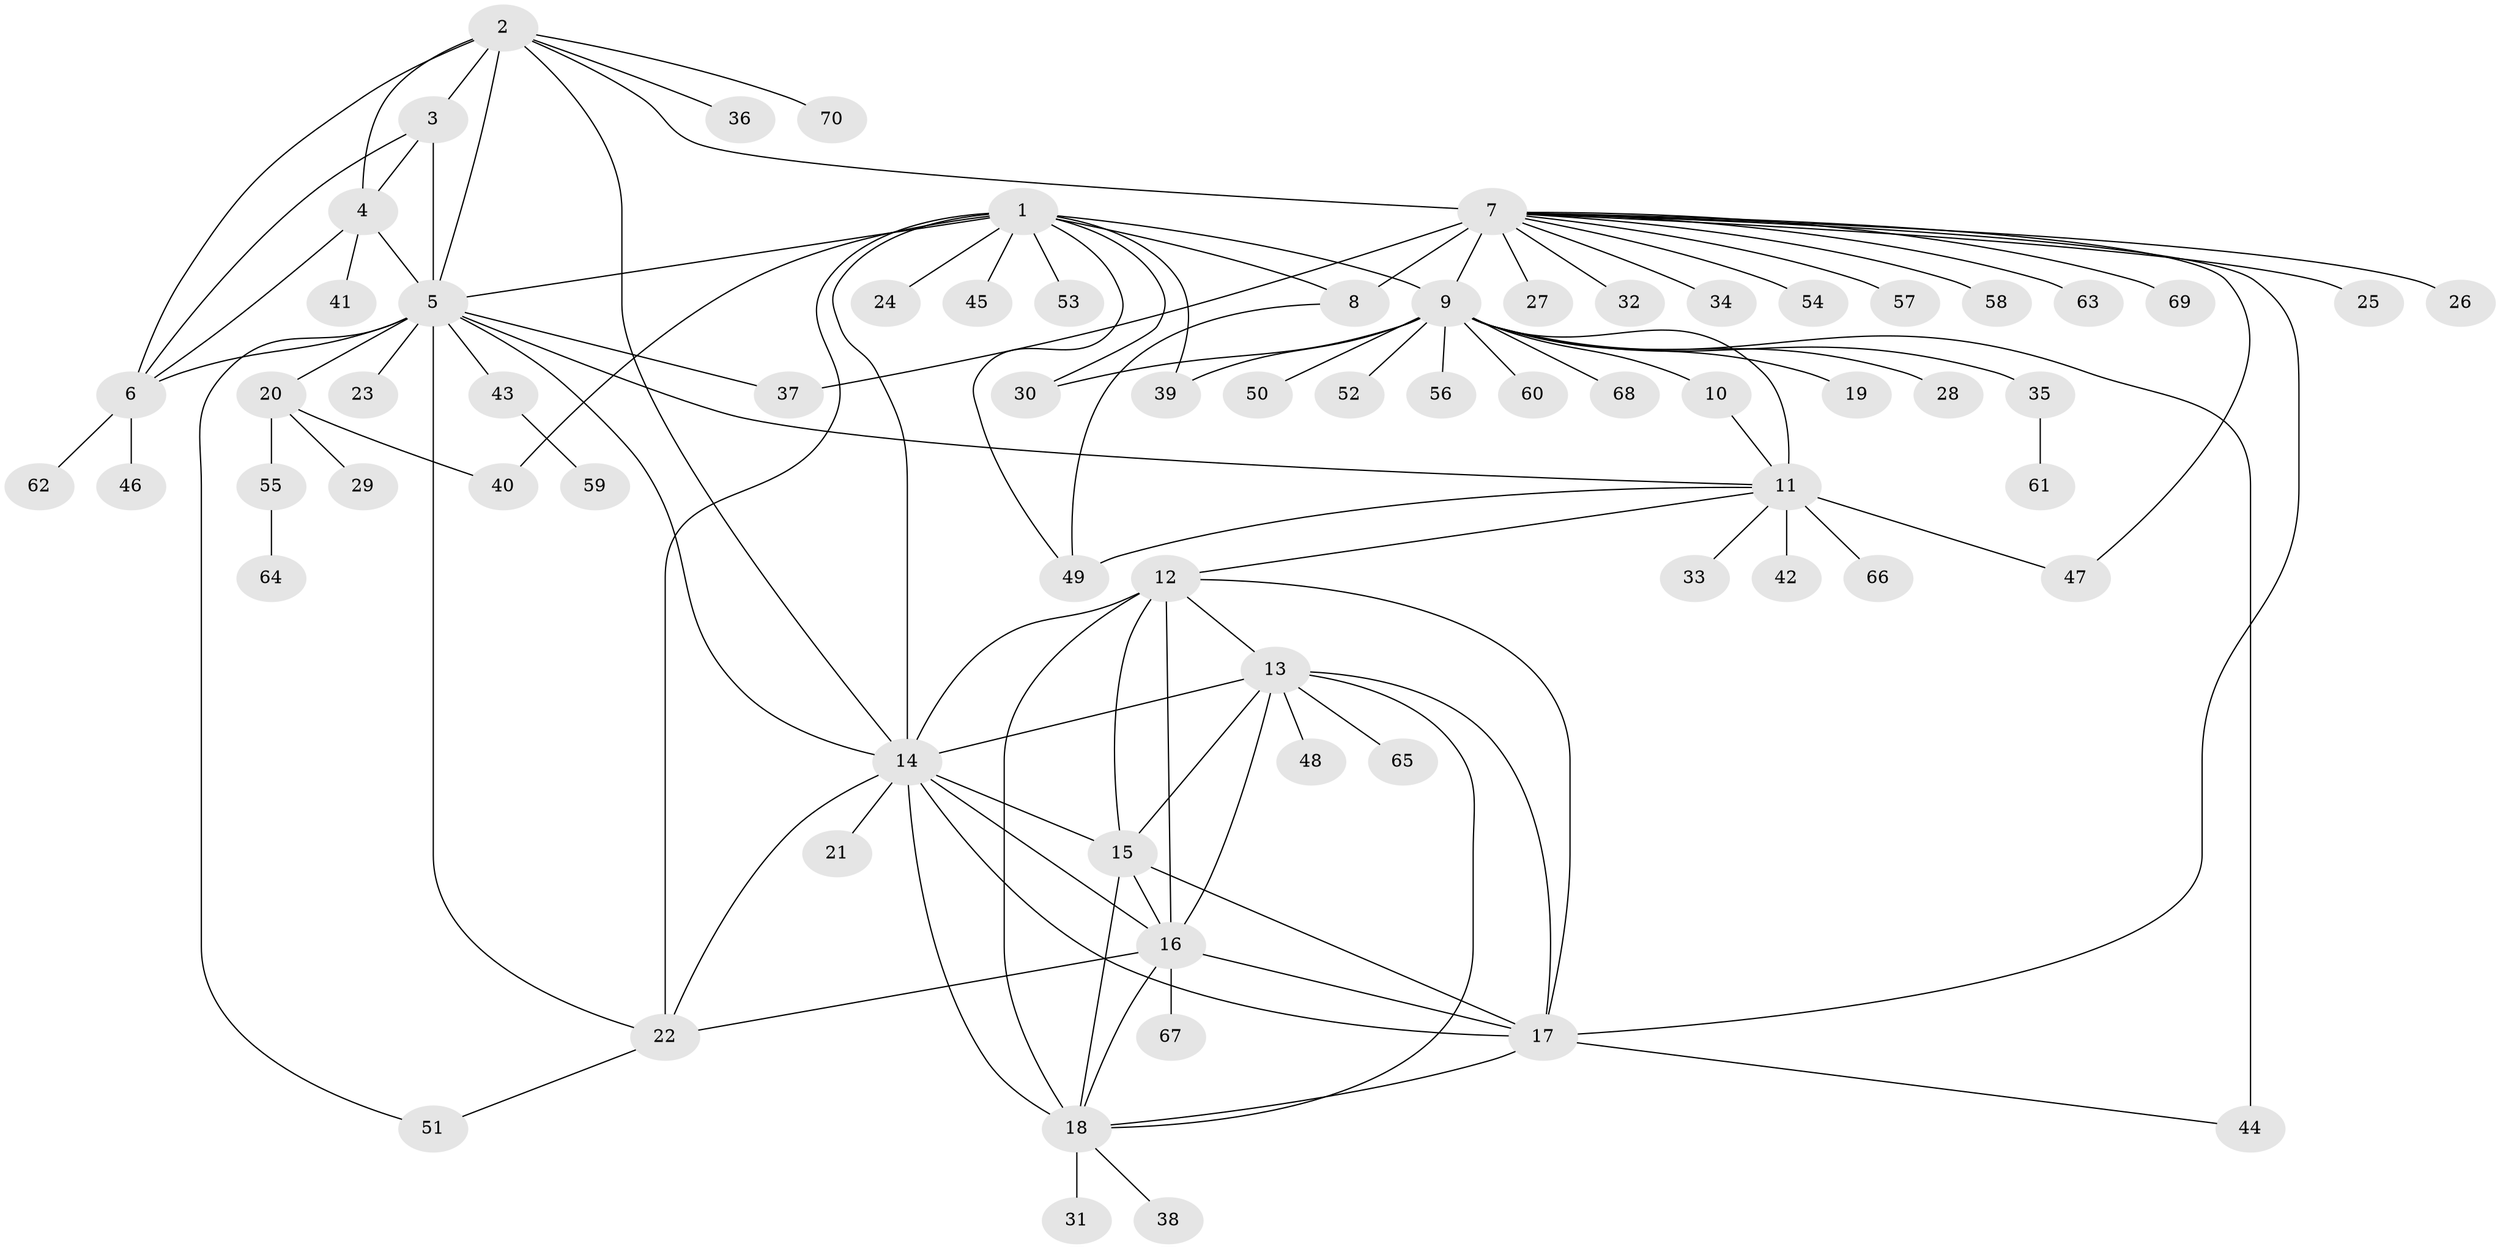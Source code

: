 // original degree distribution, {6: 0.02857142857142857, 10: 0.02857142857142857, 7: 0.02857142857142857, 9: 0.05714285714285714, 11: 0.02857142857142857, 8: 0.04285714285714286, 13: 0.014285714285714285, 14: 0.007142857142857143, 15: 0.007142857142857143, 12: 0.007142857142857143, 2: 0.15, 1: 0.5428571428571428, 5: 0.007142857142857143, 3: 0.04285714285714286, 4: 0.007142857142857143}
// Generated by graph-tools (version 1.1) at 2025/37/03/09/25 02:37:35]
// undirected, 70 vertices, 110 edges
graph export_dot {
graph [start="1"]
  node [color=gray90,style=filled];
  1;
  2;
  3;
  4;
  5;
  6;
  7;
  8;
  9;
  10;
  11;
  12;
  13;
  14;
  15;
  16;
  17;
  18;
  19;
  20;
  21;
  22;
  23;
  24;
  25;
  26;
  27;
  28;
  29;
  30;
  31;
  32;
  33;
  34;
  35;
  36;
  37;
  38;
  39;
  40;
  41;
  42;
  43;
  44;
  45;
  46;
  47;
  48;
  49;
  50;
  51;
  52;
  53;
  54;
  55;
  56;
  57;
  58;
  59;
  60;
  61;
  62;
  63;
  64;
  65;
  66;
  67;
  68;
  69;
  70;
  1 -- 5 [weight=1.0];
  1 -- 8 [weight=1.0];
  1 -- 9 [weight=1.0];
  1 -- 14 [weight=1.0];
  1 -- 22 [weight=1.0];
  1 -- 24 [weight=1.0];
  1 -- 30 [weight=1.0];
  1 -- 39 [weight=2.0];
  1 -- 40 [weight=3.0];
  1 -- 45 [weight=1.0];
  1 -- 49 [weight=1.0];
  1 -- 53 [weight=2.0];
  2 -- 3 [weight=1.0];
  2 -- 4 [weight=1.0];
  2 -- 5 [weight=3.0];
  2 -- 6 [weight=1.0];
  2 -- 7 [weight=1.0];
  2 -- 14 [weight=1.0];
  2 -- 36 [weight=1.0];
  2 -- 70 [weight=1.0];
  3 -- 4 [weight=1.0];
  3 -- 5 [weight=4.0];
  3 -- 6 [weight=1.0];
  4 -- 5 [weight=3.0];
  4 -- 6 [weight=1.0];
  4 -- 41 [weight=1.0];
  5 -- 6 [weight=3.0];
  5 -- 11 [weight=1.0];
  5 -- 14 [weight=1.0];
  5 -- 20 [weight=1.0];
  5 -- 22 [weight=1.0];
  5 -- 23 [weight=1.0];
  5 -- 37 [weight=1.0];
  5 -- 43 [weight=1.0];
  5 -- 51 [weight=1.0];
  6 -- 46 [weight=2.0];
  6 -- 62 [weight=1.0];
  7 -- 8 [weight=6.0];
  7 -- 9 [weight=1.0];
  7 -- 17 [weight=1.0];
  7 -- 25 [weight=1.0];
  7 -- 26 [weight=1.0];
  7 -- 27 [weight=1.0];
  7 -- 32 [weight=1.0];
  7 -- 34 [weight=1.0];
  7 -- 37 [weight=4.0];
  7 -- 47 [weight=1.0];
  7 -- 54 [weight=1.0];
  7 -- 57 [weight=1.0];
  7 -- 58 [weight=1.0];
  7 -- 63 [weight=1.0];
  7 -- 69 [weight=1.0];
  8 -- 49 [weight=1.0];
  9 -- 10 [weight=5.0];
  9 -- 11 [weight=5.0];
  9 -- 19 [weight=1.0];
  9 -- 28 [weight=1.0];
  9 -- 30 [weight=1.0];
  9 -- 35 [weight=1.0];
  9 -- 39 [weight=1.0];
  9 -- 44 [weight=2.0];
  9 -- 50 [weight=3.0];
  9 -- 52 [weight=2.0];
  9 -- 56 [weight=1.0];
  9 -- 60 [weight=1.0];
  9 -- 68 [weight=1.0];
  10 -- 11 [weight=1.0];
  11 -- 12 [weight=1.0];
  11 -- 33 [weight=1.0];
  11 -- 42 [weight=1.0];
  11 -- 47 [weight=1.0];
  11 -- 49 [weight=1.0];
  11 -- 66 [weight=1.0];
  12 -- 13 [weight=1.0];
  12 -- 14 [weight=1.0];
  12 -- 15 [weight=1.0];
  12 -- 16 [weight=1.0];
  12 -- 17 [weight=1.0];
  12 -- 18 [weight=1.0];
  13 -- 14 [weight=1.0];
  13 -- 15 [weight=1.0];
  13 -- 16 [weight=1.0];
  13 -- 17 [weight=1.0];
  13 -- 18 [weight=1.0];
  13 -- 48 [weight=1.0];
  13 -- 65 [weight=1.0];
  14 -- 15 [weight=1.0];
  14 -- 16 [weight=1.0];
  14 -- 17 [weight=1.0];
  14 -- 18 [weight=1.0];
  14 -- 21 [weight=2.0];
  14 -- 22 [weight=1.0];
  15 -- 16 [weight=1.0];
  15 -- 17 [weight=1.0];
  15 -- 18 [weight=1.0];
  16 -- 17 [weight=1.0];
  16 -- 18 [weight=1.0];
  16 -- 22 [weight=1.0];
  16 -- 67 [weight=1.0];
  17 -- 18 [weight=1.0];
  17 -- 44 [weight=1.0];
  18 -- 31 [weight=4.0];
  18 -- 38 [weight=1.0];
  20 -- 29 [weight=1.0];
  20 -- 40 [weight=1.0];
  20 -- 55 [weight=1.0];
  22 -- 51 [weight=1.0];
  35 -- 61 [weight=1.0];
  43 -- 59 [weight=1.0];
  55 -- 64 [weight=1.0];
}

